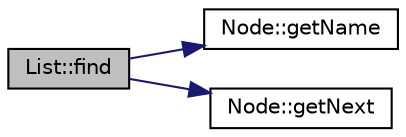 digraph "List::find"
{
 // LATEX_PDF_SIZE
  edge [fontname="Helvetica",fontsize="10",labelfontname="Helvetica",labelfontsize="10"];
  node [fontname="Helvetica",fontsize="10",shape=record];
  rankdir="LR";
  Node1 [label="List::find",height=0.2,width=0.4,color="black", fillcolor="grey75", style="filled", fontcolor="black",tooltip="find if a node is on the linked list"];
  Node1 -> Node2 [color="midnightblue",fontsize="10",style="solid"];
  Node2 [label="Node::getName",height=0.2,width=0.4,color="black", fillcolor="white", style="filled",URL="$classNode.html#a3e5ac6b5881a3a9d82f3112953c1e546",tooltip="give us the name of the node"];
  Node1 -> Node3 [color="midnightblue",fontsize="10",style="solid"];
  Node3 [label="Node::getNext",height=0.2,width=0.4,color="black", fillcolor="white", style="filled",URL="$classNode.html#ae36639ff267d63e058ce309fde5a9913",tooltip="give us the the next node of the linked list"];
}

